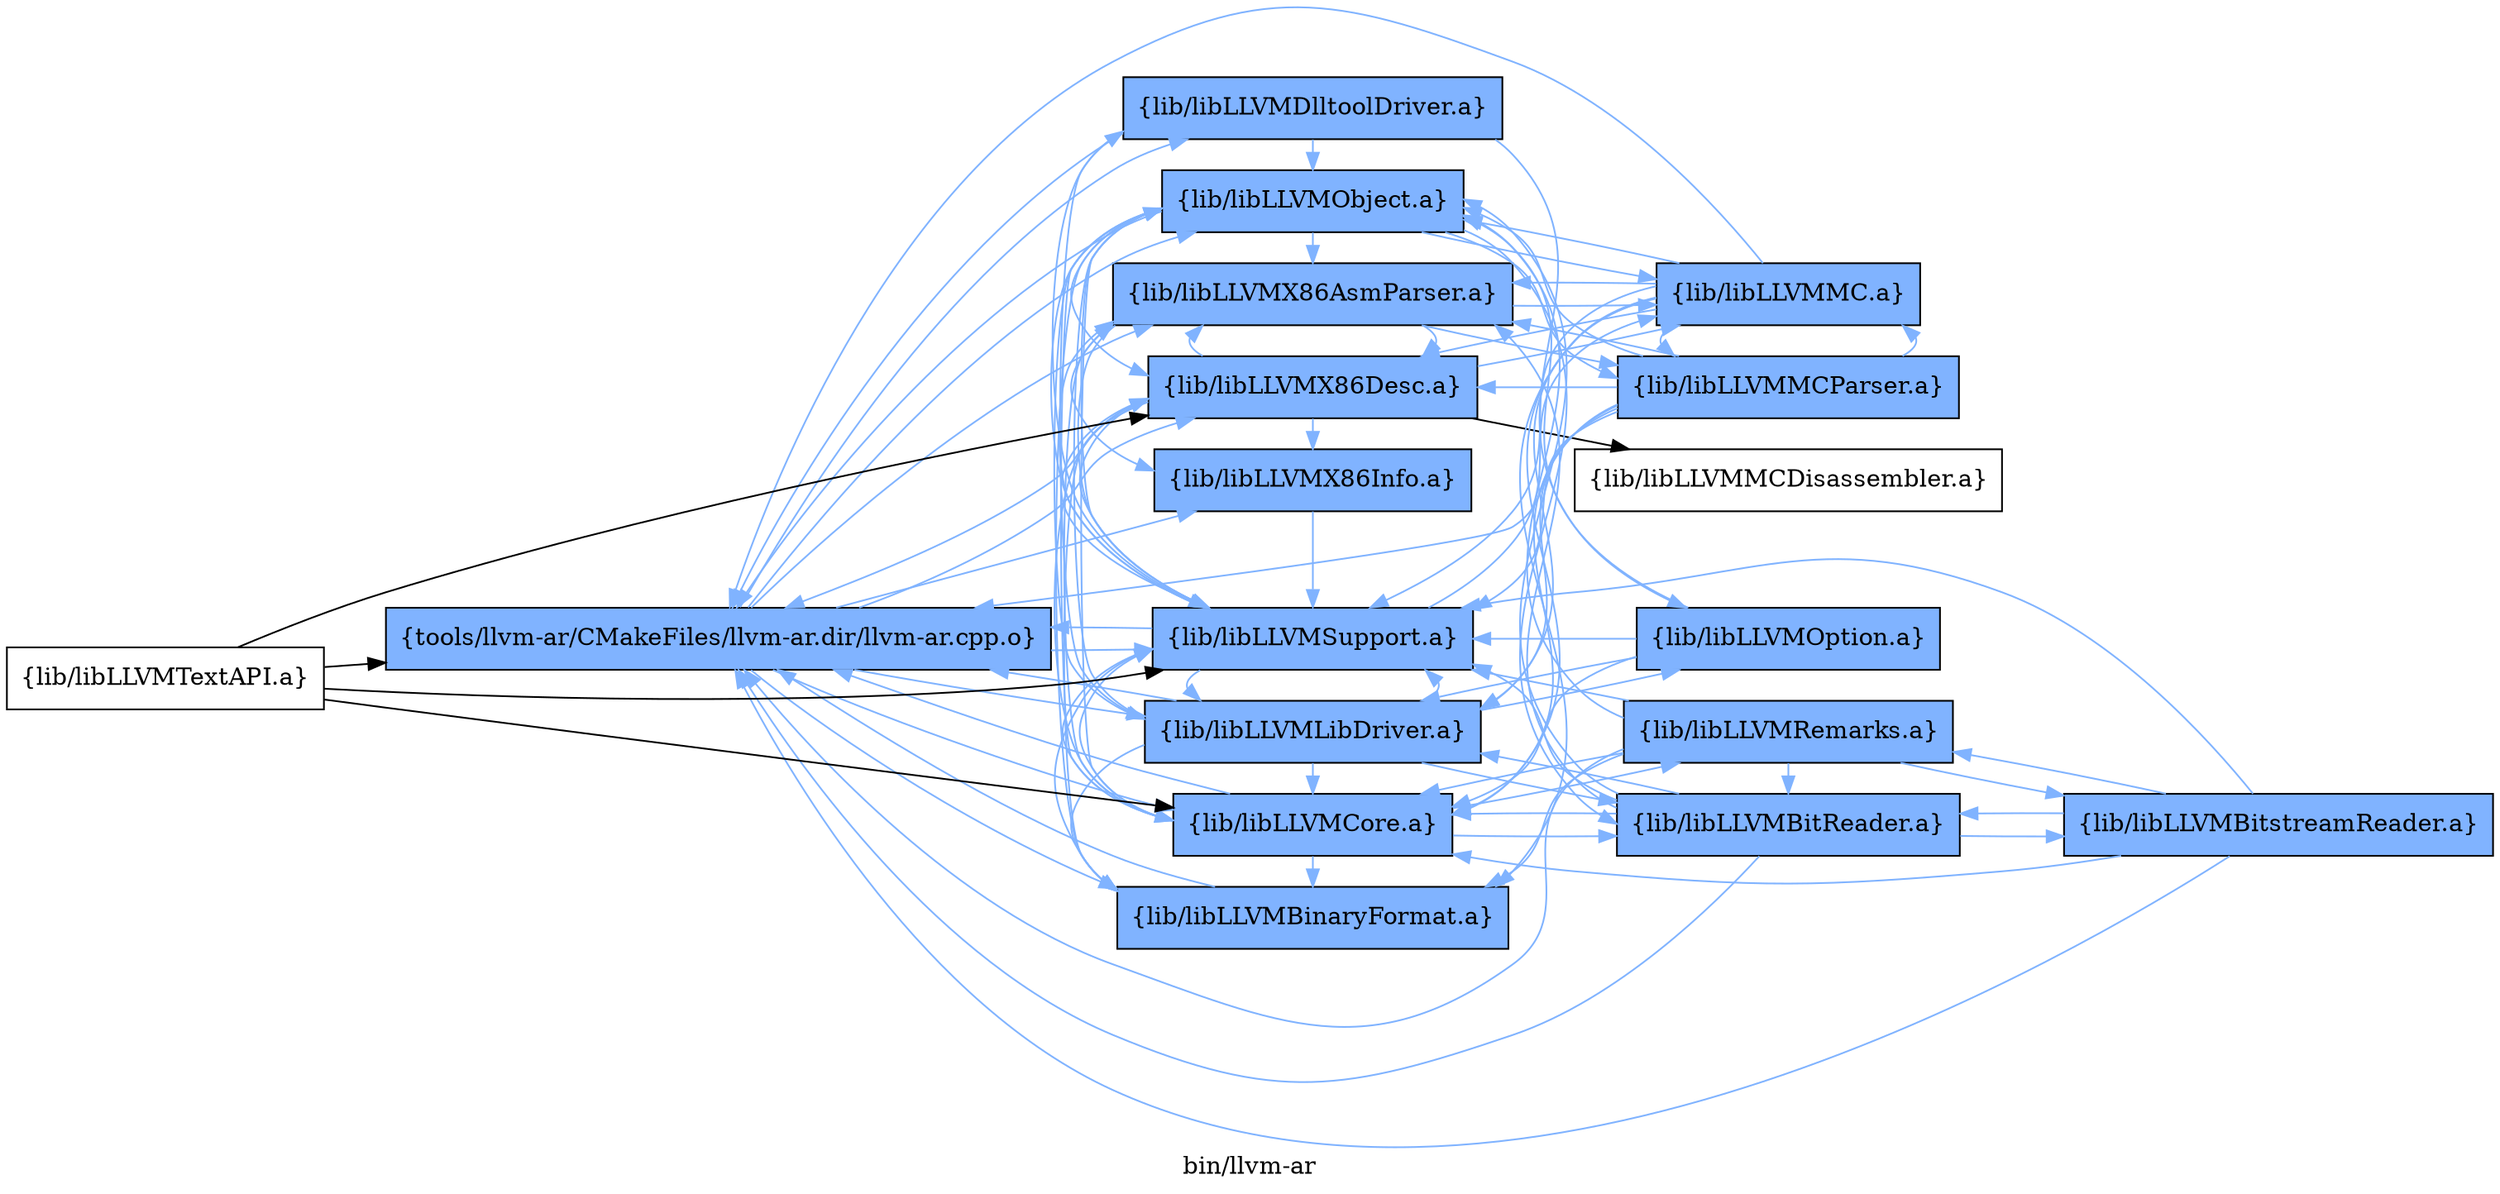 digraph "bin/llvm-ar" {
	label="bin/llvm-ar";
	rankdir=LR;
	{ rank=same; Node0x557da37bb4d8;  }
	{ rank=same; Node0x557da37ba448; Node0x557da37ba948; Node0x557da37b9c28; Node0x557da37ba128; Node0x557da37b9048; Node0x557da37b9548; Node0x557da37b86e8; Node0x557da37b8be8; Node0x557da37b7c48;  }
	{ rank=same; Node0x557da37b76a8; Node0x557da37b71a8; Node0x557da37b8148; Node0x557da37ba998; Node0x557da37b8d78; Node0x557da37b63e8;  }

	Node0x557da37bb4d8 [shape=record,shape=box,group=1,style=filled,fillcolor="0.600000 0.5 1",label="{tools/llvm-ar/CMakeFiles/llvm-ar.dir/llvm-ar.cpp.o}"];
	Node0x557da37bb4d8 -> Node0x557da37ba448[color="0.600000 0.5 1"];
	Node0x557da37bb4d8 -> Node0x557da37ba948[color="0.600000 0.5 1"];
	Node0x557da37bb4d8 -> Node0x557da37b9c28[color="0.600000 0.5 1"];
	Node0x557da37bb4d8 -> Node0x557da37ba128[color="0.600000 0.5 1"];
	Node0x557da37bb4d8 -> Node0x557da37b9048[color="0.600000 0.5 1"];
	Node0x557da37bb4d8 -> Node0x557da37b9548[color="0.600000 0.5 1"];
	Node0x557da37bb4d8 -> Node0x557da37b86e8[color="0.600000 0.5 1"];
	Node0x557da37bb4d8 -> Node0x557da37b8be8[color="0.600000 0.5 1"];
	Node0x557da37bb4d8 -> Node0x557da37b7c48[color="0.600000 0.5 1"];
	Node0x557da37ba448 [shape=record,shape=box,group=1,style=filled,fillcolor="0.600000 0.5 1",label="{lib/libLLVMX86AsmParser.a}"];
	Node0x557da37ba448 -> Node0x557da37ba948[color="0.600000 0.5 1"];
	Node0x557da37ba448 -> Node0x557da37b9c28[color="0.600000 0.5 1"];
	Node0x557da37ba448 -> Node0x557da37b7c48[color="0.600000 0.5 1"];
	Node0x557da37ba448 -> Node0x557da37b76a8[color="0.600000 0.5 1"];
	Node0x557da37ba448 -> Node0x557da37b71a8[color="0.600000 0.5 1"];
	Node0x557da37ba948 [shape=record,shape=box,group=1,style=filled,fillcolor="0.600000 0.5 1",label="{lib/libLLVMX86Desc.a}"];
	Node0x557da37ba948 -> Node0x557da37bb4d8[color="0.600000 0.5 1"];
	Node0x557da37ba948 -> Node0x557da37b7c48[color="0.600000 0.5 1"];
	Node0x557da37ba948 -> Node0x557da37b71a8[color="0.600000 0.5 1"];
	Node0x557da37ba948 -> Node0x557da37b9c28[color="0.600000 0.5 1"];
	Node0x557da37ba948 -> Node0x557da37b8148;
	Node0x557da37ba948 -> Node0x557da37ba448[color="0.600000 0.5 1"];
	Node0x557da37ba948 -> Node0x557da37ba128[color="0.600000 0.5 1"];
	Node0x557da37b9c28 [shape=record,shape=box,group=1,style=filled,fillcolor="0.600000 0.5 1",label="{lib/libLLVMX86Info.a}"];
	Node0x557da37b9c28 -> Node0x557da37b7c48[color="0.600000 0.5 1"];
	Node0x557da37ba128 [shape=record,shape=box,group=1,style=filled,fillcolor="0.600000 0.5 1",label="{lib/libLLVMBinaryFormat.a}"];
	Node0x557da37ba128 -> Node0x557da37b7c48[color="0.600000 0.5 1"];
	Node0x557da37ba128 -> Node0x557da37bb4d8[color="0.600000 0.5 1"];
	Node0x557da37b9048 [shape=record,shape=box,group=1,style=filled,fillcolor="0.600000 0.5 1",label="{lib/libLLVMCore.a}"];
	Node0x557da37b9048 -> Node0x557da37b7c48[color="0.600000 0.5 1"];
	Node0x557da37b9048 -> Node0x557da37bb4d8[color="0.600000 0.5 1"];
	Node0x557da37b9048 -> Node0x557da37ba948[color="0.600000 0.5 1"];
	Node0x557da37b9048 -> Node0x557da37ba128[color="0.600000 0.5 1"];
	Node0x557da37b9048 -> Node0x557da37ba448[color="0.600000 0.5 1"];
	Node0x557da37b9048 -> Node0x557da37ba998[color="0.600000 0.5 1"];
	Node0x557da37b9048 -> Node0x557da37b8d78[color="0.600000 0.5 1"];
	Node0x557da37b9048 -> Node0x557da37b8be8[color="0.600000 0.5 1"];
	Node0x557da37b9548 [shape=record,shape=box,group=1,style=filled,fillcolor="0.600000 0.5 1",label="{lib/libLLVMDlltoolDriver.a}"];
	Node0x557da37b9548 -> Node0x557da37bb4d8[color="0.600000 0.5 1"];
	Node0x557da37b9548 -> Node0x557da37b8be8[color="0.600000 0.5 1"];
	Node0x557da37b9548 -> Node0x557da37b7c48[color="0.600000 0.5 1"];
	Node0x557da37b9548 -> Node0x557da37b63e8[color="0.600000 0.5 1"];
	Node0x557da37b86e8 [shape=record,shape=box,group=1,style=filled,fillcolor="0.600000 0.5 1",label="{lib/libLLVMLibDriver.a}"];
	Node0x557da37b86e8 -> Node0x557da37bb4d8[color="0.600000 0.5 1"];
	Node0x557da37b86e8 -> Node0x557da37ba128[color="0.600000 0.5 1"];
	Node0x557da37b86e8 -> Node0x557da37b9048[color="0.600000 0.5 1"];
	Node0x557da37b86e8 -> Node0x557da37b9548[color="0.600000 0.5 1"];
	Node0x557da37b86e8 -> Node0x557da37b8be8[color="0.600000 0.5 1"];
	Node0x557da37b86e8 -> Node0x557da37b7c48[color="0.600000 0.5 1"];
	Node0x557da37b86e8 -> Node0x557da37b63e8[color="0.600000 0.5 1"];
	Node0x557da37b86e8 -> Node0x557da37b8d78[color="0.600000 0.5 1"];
	Node0x557da37b8be8 [shape=record,shape=box,group=1,style=filled,fillcolor="0.600000 0.5 1",label="{lib/libLLVMObject.a}"];
	Node0x557da37b8be8 -> Node0x557da37bb4d8[color="0.600000 0.5 1"];
	Node0x557da37b8be8 -> Node0x557da37b86e8[color="0.600000 0.5 1"];
	Node0x557da37b8be8 -> Node0x557da37b7c48[color="0.600000 0.5 1"];
	Node0x557da37b8be8 -> Node0x557da37ba948[color="0.600000 0.5 1"];
	Node0x557da37b8be8 -> Node0x557da37ba128[color="0.600000 0.5 1"];
	Node0x557da37b8be8 -> Node0x557da37b9048[color="0.600000 0.5 1"];
	Node0x557da37b8be8 -> Node0x557da37b71a8[color="0.600000 0.5 1"];
	Node0x557da37b8be8 -> Node0x557da37b8d78[color="0.600000 0.5 1"];
	Node0x557da37b8be8 -> Node0x557da37ba448[color="0.600000 0.5 1"];
	Node0x557da37b8be8 -> Node0x557da37b76a8[color="0.600000 0.5 1"];
	Node0x557da37b7c48 [shape=record,shape=box,group=1,style=filled,fillcolor="0.600000 0.5 1",label="{lib/libLLVMSupport.a}"];
	Node0x557da37b7c48 -> Node0x557da37b86e8[color="0.600000 0.5 1"];
	Node0x557da37b7c48 -> Node0x557da37bb4d8[color="0.600000 0.5 1"];
	Node0x557da37b7c48 -> Node0x557da37b9048[color="0.600000 0.5 1"];
	Node0x557da37b7c48 -> Node0x557da37b8be8[color="0.600000 0.5 1"];
	Node0x557da37b7c48 -> Node0x557da37ba448[color="0.600000 0.5 1"];
	Node0x557da37b7c48 -> Node0x557da37ba948[color="0.600000 0.5 1"];
	Node0x557da37b7c48 -> Node0x557da37b71a8[color="0.600000 0.5 1"];
	Node0x557da37b76a8 [shape=record,shape=box,group=1,style=filled,fillcolor="0.600000 0.5 1",label="{lib/libLLVMMCParser.a}"];
	Node0x557da37b76a8 -> Node0x557da37bb4d8[color="0.600000 0.5 1"];
	Node0x557da37b76a8 -> Node0x557da37ba448[color="0.600000 0.5 1"];
	Node0x557da37b76a8 -> Node0x557da37ba948[color="0.600000 0.5 1"];
	Node0x557da37b76a8 -> Node0x557da37b9048[color="0.600000 0.5 1"];
	Node0x557da37b76a8 -> Node0x557da37b8be8[color="0.600000 0.5 1"];
	Node0x557da37b76a8 -> Node0x557da37b7c48[color="0.600000 0.5 1"];
	Node0x557da37b76a8 -> Node0x557da37b71a8[color="0.600000 0.5 1"];
	Node0x557da37b76a8 -> Node0x557da37b86e8[color="0.600000 0.5 1"];
	Node0x557da37b71a8 [shape=record,shape=box,group=1,style=filled,fillcolor="0.600000 0.5 1",label="{lib/libLLVMMC.a}"];
	Node0x557da37b71a8 -> Node0x557da37ba948[color="0.600000 0.5 1"];
	Node0x557da37b71a8 -> Node0x557da37b7c48[color="0.600000 0.5 1"];
	Node0x557da37b71a8 -> Node0x557da37bb4d8[color="0.600000 0.5 1"];
	Node0x557da37b71a8 -> Node0x557da37b8be8[color="0.600000 0.5 1"];
	Node0x557da37b71a8 -> Node0x557da37b76a8[color="0.600000 0.5 1"];
	Node0x557da37b71a8 -> Node0x557da37ba448[color="0.600000 0.5 1"];
	Node0x557da37b71a8 -> Node0x557da37b86e8[color="0.600000 0.5 1"];
	Node0x557da37b71a8 -> Node0x557da37b9048[color="0.600000 0.5 1"];
	Node0x557da37b71a8 -> Node0x557da37ba128[color="0.600000 0.5 1"];
	Node0x557da37b8148 [shape=record,shape=box,group=0,label="{lib/libLLVMMCDisassembler.a}"];
	Node0x557da37ba998 [shape=record,shape=box,group=1,style=filled,fillcolor="0.600000 0.5 1",label="{lib/libLLVMRemarks.a}"];
	Node0x557da37ba998 -> Node0x557da37b7c48[color="0.600000 0.5 1"];
	Node0x557da37ba998 -> Node0x557da37b9048[color="0.600000 0.5 1"];
	Node0x557da37ba998 -> Node0x557da37b8d78[color="0.600000 0.5 1"];
	Node0x557da37ba998 -> Node0x557da37bb4d8[color="0.600000 0.5 1"];
	Node0x557da37ba998 -> Node0x557da37b8be8[color="0.600000 0.5 1"];
	Node0x557da37ba998 -> Node0x557da37ba128[color="0.600000 0.5 1"];
	Node0x557da37ba998 -> Node0x557da37ba498[color="0.600000 0.5 1"];
	Node0x557da37b63e8 [shape=record,shape=box,group=1,style=filled,fillcolor="0.600000 0.5 1",label="{lib/libLLVMOption.a}"];
	Node0x557da37b63e8 -> Node0x557da37b7c48[color="0.600000 0.5 1"];
	Node0x557da37b63e8 -> Node0x557da37b9048[color="0.600000 0.5 1"];
	Node0x557da37b63e8 -> Node0x557da37b86e8[color="0.600000 0.5 1"];
	Node0x557da37b63e8 -> Node0x557da37b8be8[color="0.600000 0.5 1"];
	Node0x557da37b8d78 [shape=record,shape=box,group=1,style=filled,fillcolor="0.600000 0.5 1",label="{lib/libLLVMBitReader.a}"];
	Node0x557da37b8d78 -> Node0x557da37bb4d8[color="0.600000 0.5 1"];
	Node0x557da37b8d78 -> Node0x557da37ba448[color="0.600000 0.5 1"];
	Node0x557da37b8d78 -> Node0x557da37b9048[color="0.600000 0.5 1"];
	Node0x557da37b8d78 -> Node0x557da37b8be8[color="0.600000 0.5 1"];
	Node0x557da37b8d78 -> Node0x557da37b7c48[color="0.600000 0.5 1"];
	Node0x557da37b8d78 -> Node0x557da37ba498[color="0.600000 0.5 1"];
	Node0x557da37b8d78 -> Node0x557da37b86e8[color="0.600000 0.5 1"];
	Node0x557da37b6848 [shape=record,shape=box,group=0,label="{lib/libLLVMTextAPI.a}"];
	Node0x557da37b6848 -> Node0x557da37b7c48;
	Node0x557da37b6848 -> Node0x557da37bb4d8;
	Node0x557da37b6848 -> Node0x557da37b9048;
	Node0x557da37b6848 -> Node0x557da37ba948;
	Node0x557da37ba498 [shape=record,shape=box,group=1,style=filled,fillcolor="0.600000 0.5 1",label="{lib/libLLVMBitstreamReader.a}"];
	Node0x557da37ba498 -> Node0x557da37bb4d8[color="0.600000 0.5 1"];
	Node0x557da37ba498 -> Node0x557da37b9048[color="0.600000 0.5 1"];
	Node0x557da37ba498 -> Node0x557da37b7c48[color="0.600000 0.5 1"];
	Node0x557da37ba498 -> Node0x557da37b8d78[color="0.600000 0.5 1"];
	Node0x557da37ba498 -> Node0x557da37ba998[color="0.600000 0.5 1"];
}
